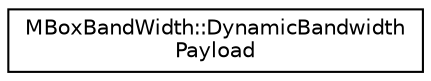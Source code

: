 digraph "Graphical Class Hierarchy"
{
 // LATEX_PDF_SIZE
  edge [fontname="Helvetica",fontsize="10",labelfontname="Helvetica",labelfontsize="10"];
  node [fontname="Helvetica",fontsize="10",shape=record];
  rankdir="LR";
  Node0 [label="MBoxBandWidth::DynamicBandwidth\lPayload",height=0.2,width=0.4,color="black", fillcolor="white", style="filled",URL="$struct_m_box_band_width_1_1_dynamic_bandwidth_payload.html",tooltip=" "];
}
